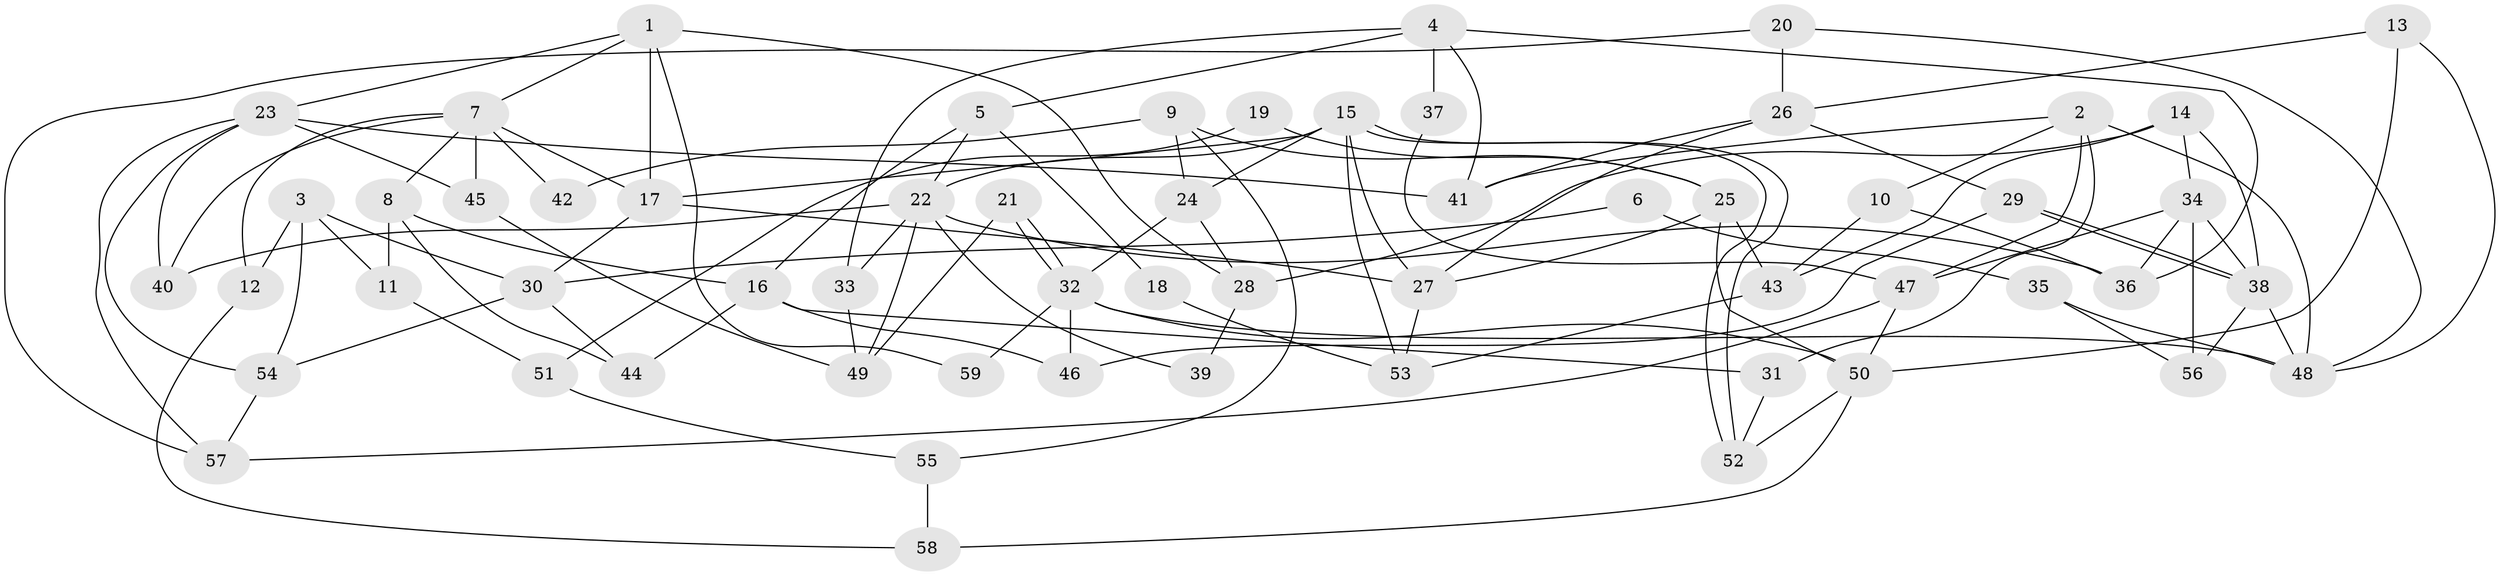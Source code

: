 // coarse degree distribution, {11: 0.06666666666666667, 7: 0.06666666666666667, 6: 0.1, 10: 0.06666666666666667, 2: 0.23333333333333334, 5: 0.06666666666666667, 3: 0.26666666666666666, 4: 0.13333333333333333}
// Generated by graph-tools (version 1.1) at 2025/51/03/04/25 22:51:16]
// undirected, 59 vertices, 118 edges
graph export_dot {
  node [color=gray90,style=filled];
  1;
  2;
  3;
  4;
  5;
  6;
  7;
  8;
  9;
  10;
  11;
  12;
  13;
  14;
  15;
  16;
  17;
  18;
  19;
  20;
  21;
  22;
  23;
  24;
  25;
  26;
  27;
  28;
  29;
  30;
  31;
  32;
  33;
  34;
  35;
  36;
  37;
  38;
  39;
  40;
  41;
  42;
  43;
  44;
  45;
  46;
  47;
  48;
  49;
  50;
  51;
  52;
  53;
  54;
  55;
  56;
  57;
  58;
  59;
  1 -- 23;
  1 -- 7;
  1 -- 17;
  1 -- 28;
  1 -- 59;
  2 -- 10;
  2 -- 48;
  2 -- 31;
  2 -- 41;
  2 -- 47;
  3 -- 54;
  3 -- 30;
  3 -- 11;
  3 -- 12;
  4 -- 41;
  4 -- 36;
  4 -- 5;
  4 -- 33;
  4 -- 37;
  5 -- 16;
  5 -- 18;
  5 -- 22;
  6 -- 30;
  6 -- 35;
  7 -- 45;
  7 -- 17;
  7 -- 8;
  7 -- 12;
  7 -- 40;
  7 -- 42;
  8 -- 44;
  8 -- 11;
  8 -- 16;
  9 -- 25;
  9 -- 24;
  9 -- 42;
  9 -- 55;
  10 -- 43;
  10 -- 36;
  11 -- 51;
  12 -- 58;
  13 -- 50;
  13 -- 48;
  13 -- 26;
  14 -- 38;
  14 -- 28;
  14 -- 34;
  14 -- 43;
  15 -- 52;
  15 -- 52;
  15 -- 22;
  15 -- 17;
  15 -- 24;
  15 -- 27;
  15 -- 53;
  16 -- 31;
  16 -- 44;
  16 -- 46;
  17 -- 27;
  17 -- 30;
  18 -- 53;
  19 -- 25;
  19 -- 51;
  20 -- 48;
  20 -- 26;
  20 -- 57;
  21 -- 49;
  21 -- 32;
  21 -- 32;
  22 -- 40;
  22 -- 33;
  22 -- 36;
  22 -- 39;
  22 -- 49;
  23 -- 57;
  23 -- 41;
  23 -- 40;
  23 -- 45;
  23 -- 54;
  24 -- 32;
  24 -- 28;
  25 -- 27;
  25 -- 43;
  25 -- 50;
  26 -- 27;
  26 -- 29;
  26 -- 41;
  27 -- 53;
  28 -- 39;
  29 -- 38;
  29 -- 38;
  29 -- 46;
  30 -- 54;
  30 -- 44;
  31 -- 52;
  32 -- 46;
  32 -- 48;
  32 -- 50;
  32 -- 59;
  33 -- 49;
  34 -- 47;
  34 -- 36;
  34 -- 38;
  34 -- 56;
  35 -- 56;
  35 -- 48;
  37 -- 47;
  38 -- 48;
  38 -- 56;
  43 -- 53;
  45 -- 49;
  47 -- 50;
  47 -- 57;
  50 -- 52;
  50 -- 58;
  51 -- 55;
  54 -- 57;
  55 -- 58;
}
